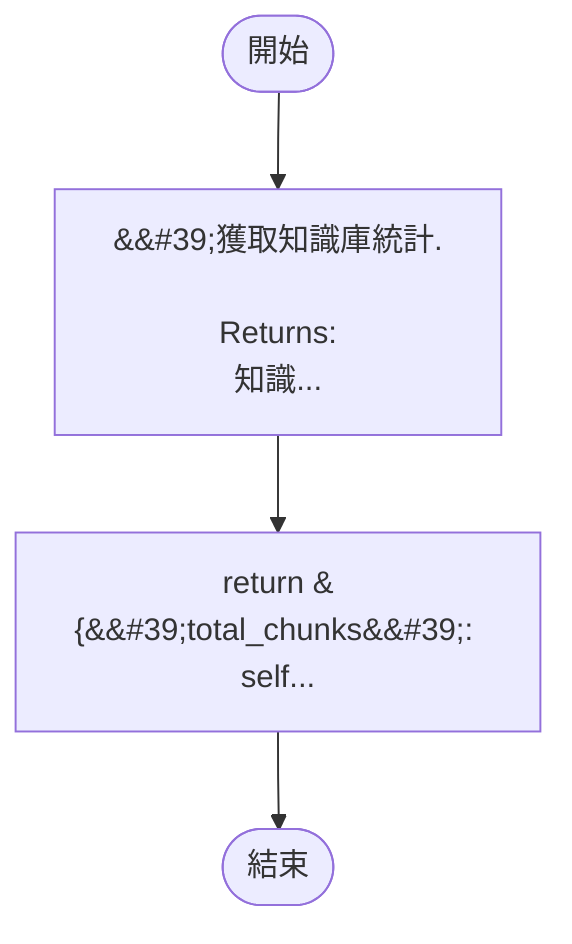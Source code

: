flowchart TB
    n1([開始])
    n2([結束])
    n3[&amp;&#35;39;獲取知識庫統計.\n\n        Returns:\n            知識...]
    n4[return &#123;&amp;&#35;39;total_chunks&amp;&#35;39;: self...]
    n1 --> n3
    n3 --> n4
    n4 --> n2
